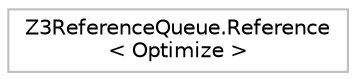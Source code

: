 digraph "Graphical Class Hierarchy"
{
 // LATEX_PDF_SIZE
  edge [fontname="Helvetica",fontsize="10",labelfontname="Helvetica",labelfontsize="10"];
  node [fontname="Helvetica",fontsize="10",shape=record];
  rankdir="LR";
  Node0 [label="Z3ReferenceQueue.Reference\l\< Optimize \>",height=0.2,width=0.4,color="grey75", fillcolor="white", style="filled",tooltip=" "];
}
